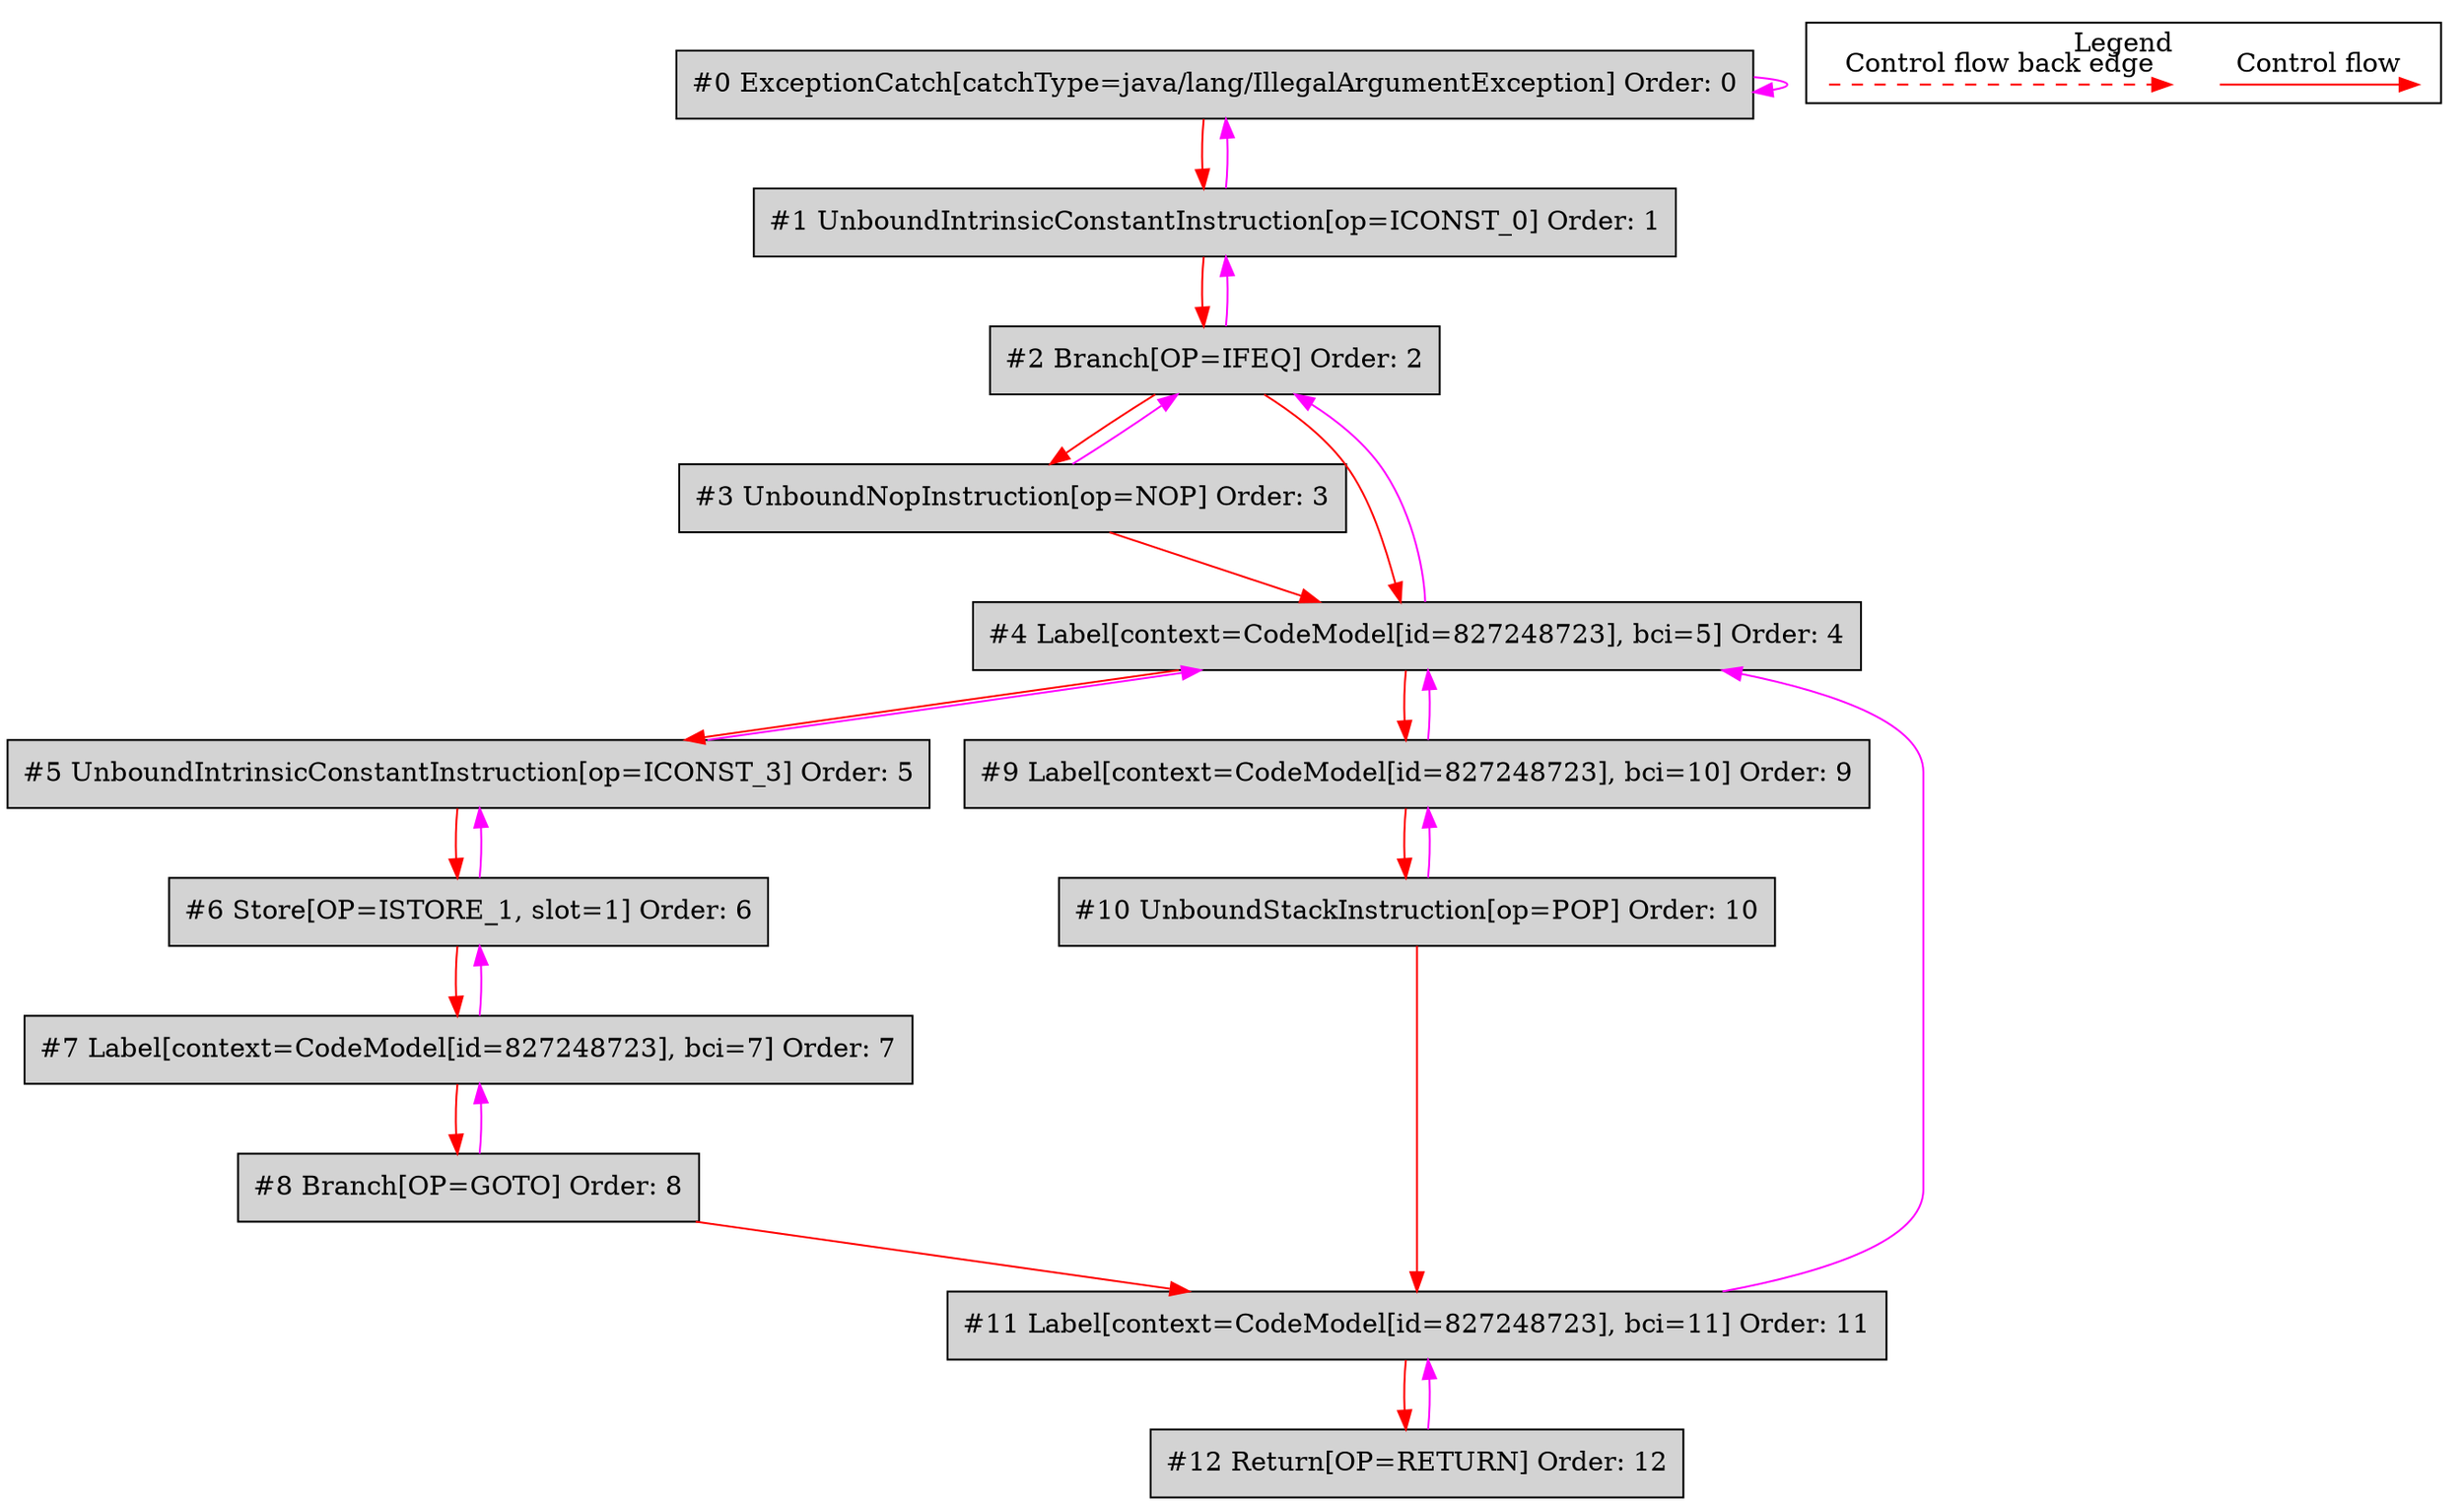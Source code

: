 digraph {
 ordering="in";
 node0[label="#0 ExceptionCatch[catchType=java/lang/IllegalArgumentException] Order: 0", shape=box, fillcolor=lightgrey, style=filled];
 node1[label="#1 UnboundIntrinsicConstantInstruction[op=ICONST_0] Order: 1", shape=box, fillcolor=lightgrey, style=filled];
 node2[label="#2 Branch[OP=IFEQ] Order: 2", shape=box, fillcolor=lightgrey, style=filled];
 node3[label="#3 UnboundNopInstruction[op=NOP] Order: 3", shape=box, fillcolor=lightgrey, style=filled];
 node4[label="#4 Label[context=CodeModel[id=827248723], bci=5] Order: 4", shape=box, fillcolor=lightgrey, style=filled];
 node5[label="#5 UnboundIntrinsicConstantInstruction[op=ICONST_3] Order: 5", shape=box, fillcolor=lightgrey, style=filled];
 node6[label="#6 Store[OP=ISTORE_1, slot=1] Order: 6", shape=box, fillcolor=lightgrey, style=filled];
 node7[label="#7 Label[context=CodeModel[id=827248723], bci=7] Order: 7", shape=box, fillcolor=lightgrey, style=filled];
 node8[label="#8 Branch[OP=GOTO] Order: 8", shape=box, fillcolor=lightgrey, style=filled];
 node9[label="#9 Label[context=CodeModel[id=827248723], bci=10] Order: 9", shape=box, fillcolor=lightgrey, style=filled];
 node10[label="#10 UnboundStackInstruction[op=POP] Order: 10", shape=box, fillcolor=lightgrey, style=filled];
 node11[label="#11 Label[context=CodeModel[id=827248723], bci=11] Order: 11", shape=box, fillcolor=lightgrey, style=filled];
 node12[label="#12 Return[OP=RETURN] Order: 12", shape=box, fillcolor=lightgrey, style=filled];
 node0 -> node0[color=fuchsia];
 node0 -> node1[color=red];
 node1 -> node0[color=fuchsia];
 node1 -> node2[color=red];
 node2 -> node1[color=fuchsia];
 node2 -> node3[color=red];
 node3 -> node2[color=fuchsia];
 node2 -> node4[color=red];
 node3 -> node4[color=red];
 node4 -> node2[color=fuchsia];
 node4 -> node5[color=red];
 node5 -> node4[color=fuchsia];
 node5 -> node6[color=red];
 node6 -> node5[color=fuchsia];
 node6 -> node7[color=red];
 node7 -> node6[color=fuchsia];
 node7 -> node8[color=red];
 node8 -> node7[color=fuchsia];
 node4 -> node9[color=red];
 node9 -> node4[color=fuchsia];
 node9 -> node10[color=red];
 node10 -> node9[color=fuchsia];
 node8 -> node11[color=red];
 node10 -> node11[color=red];
 node11 -> node4[color=fuchsia];
 node11 -> node12[color=red];
 node12 -> node11[color=fuchsia];
 subgraph cluster_000 {
  label = "Legend";
  node [shape=point]
  {
   rank=same;
   c0 [style = invis];
   c1 [style = invis];
   c2 [style = invis];
   c3 [style = invis];
  }
  c0 -> c1 [label="Control flow", style=solid, color=red]
  c2 -> c3 [label="Control flow back edge", style=dashed, color=red]
 }

}

